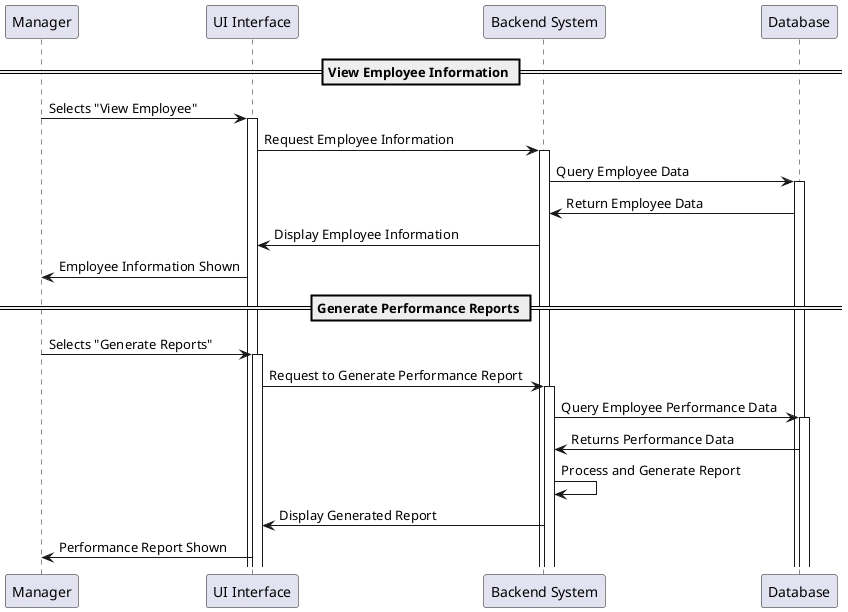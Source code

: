 @startuml
participant Manager as M
participant "UI Interface" as UI
participant "Backend System" as BS
participant "Database" as DB

== View Employee Information ==
M -> UI ++ : Selects "View Employee"
UI -> BS ++ : Request Employee Information
BS -> DB ++ : Query Employee Data
DB -> BS : Return Employee Data
BS -> UI : Display Employee Information
UI -> M : Employee Information Shown

== Generate Performance Reports ==
M -> UI ++ : Selects "Generate Reports"
UI -> BS ++ : Request to Generate Performance Report
BS -> DB ++ : Query Employee Performance Data
DB -> BS : Returns Performance Data
BS -> BS : Process and Generate Report
BS -> UI : Display Generated Report
UI -> M : Performance Report Shown
@enduml
